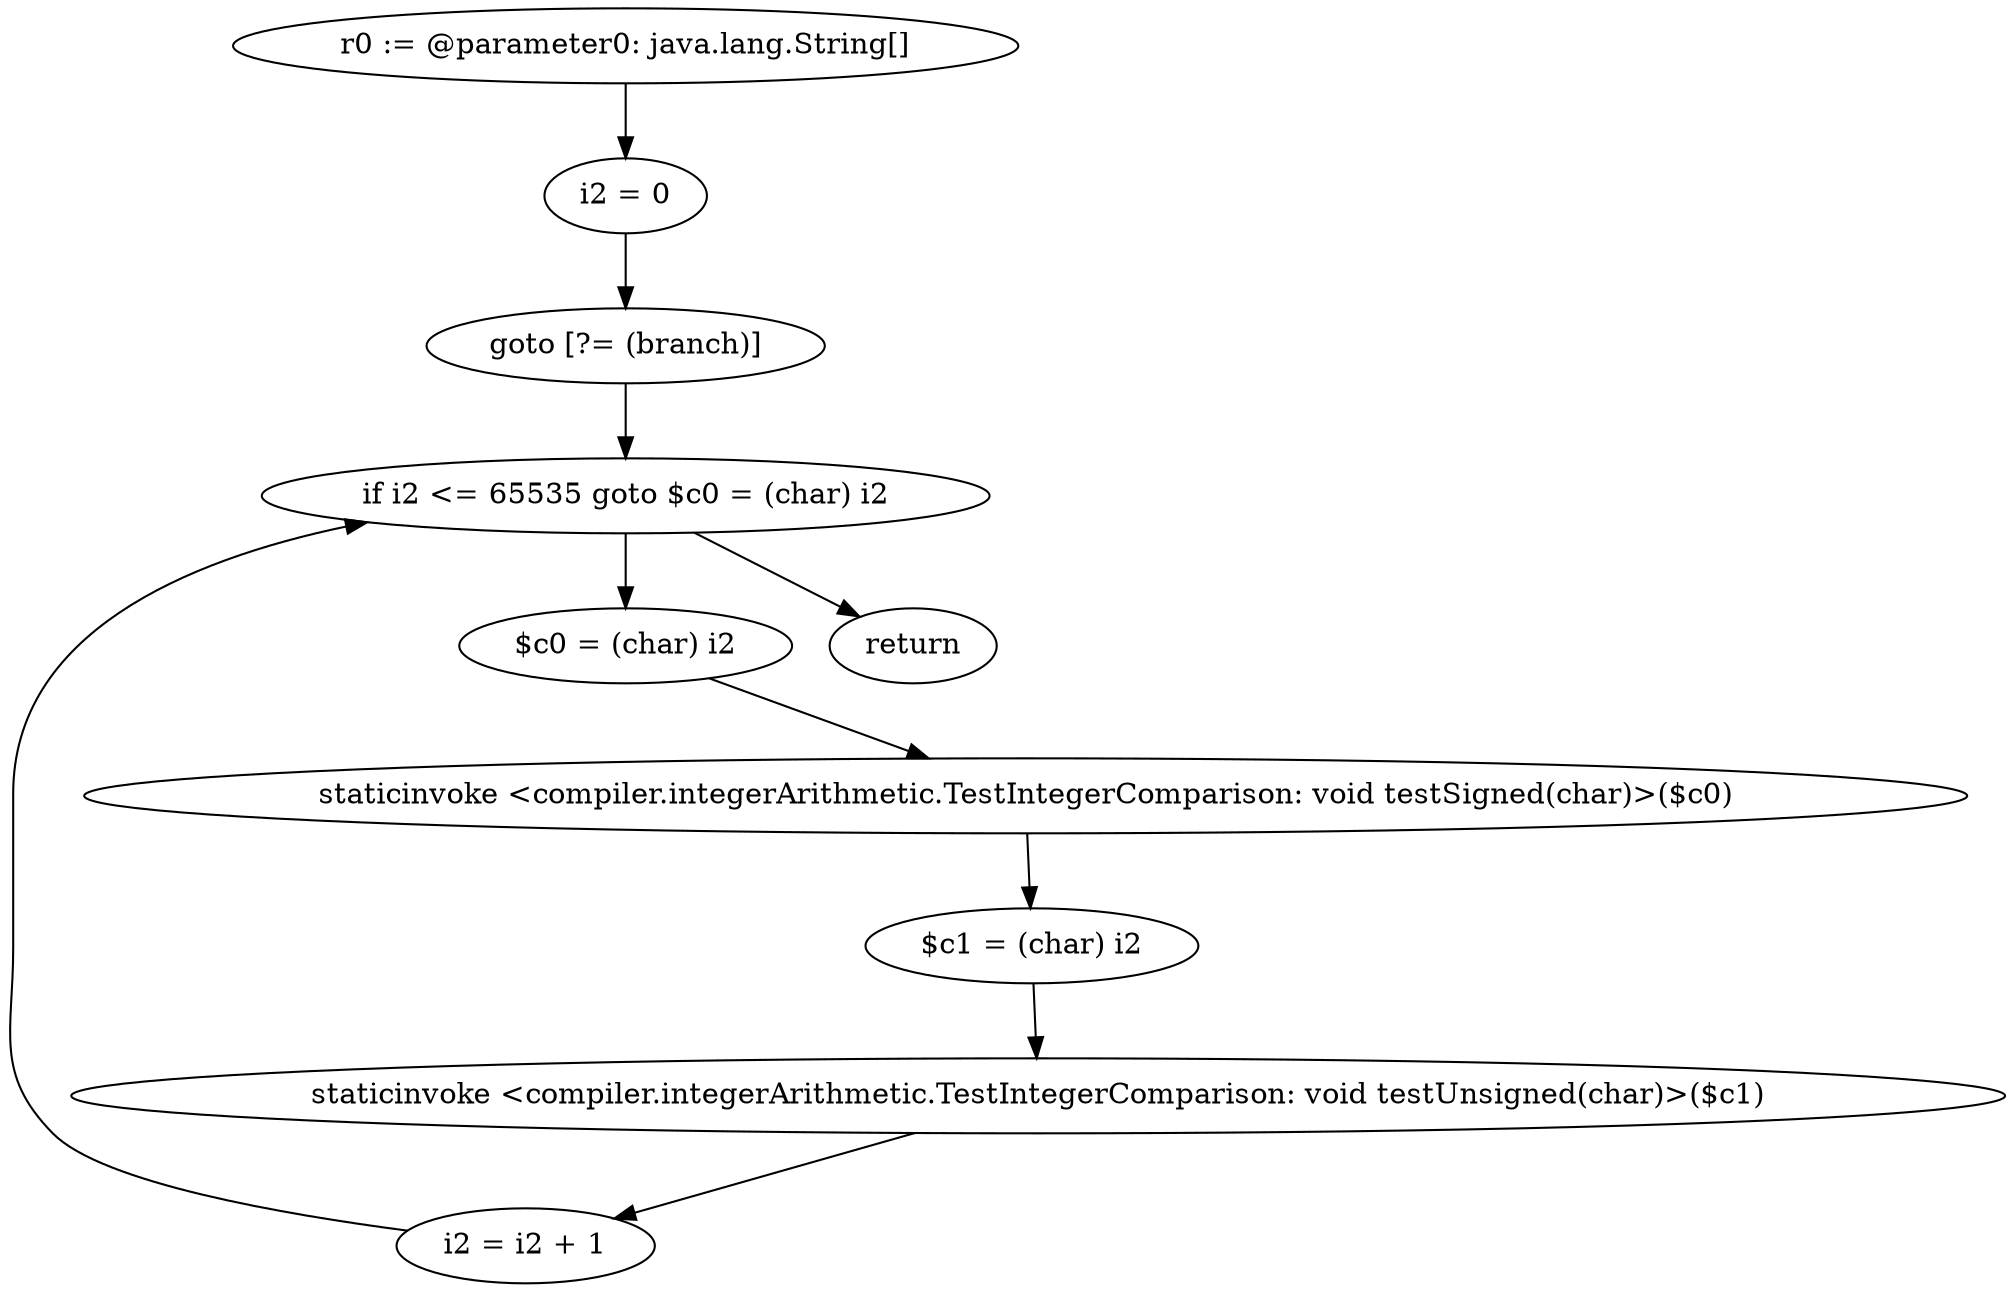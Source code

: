 digraph "unitGraph" {
    "r0 := @parameter0: java.lang.String[]"
    "i2 = 0"
    "goto [?= (branch)]"
    "$c0 = (char) i2"
    "staticinvoke <compiler.integerArithmetic.TestIntegerComparison: void testSigned(char)>($c0)"
    "$c1 = (char) i2"
    "staticinvoke <compiler.integerArithmetic.TestIntegerComparison: void testUnsigned(char)>($c1)"
    "i2 = i2 + 1"
    "if i2 <= 65535 goto $c0 = (char) i2"
    "return"
    "r0 := @parameter0: java.lang.String[]"->"i2 = 0";
    "i2 = 0"->"goto [?= (branch)]";
    "goto [?= (branch)]"->"if i2 <= 65535 goto $c0 = (char) i2";
    "$c0 = (char) i2"->"staticinvoke <compiler.integerArithmetic.TestIntegerComparison: void testSigned(char)>($c0)";
    "staticinvoke <compiler.integerArithmetic.TestIntegerComparison: void testSigned(char)>($c0)"->"$c1 = (char) i2";
    "$c1 = (char) i2"->"staticinvoke <compiler.integerArithmetic.TestIntegerComparison: void testUnsigned(char)>($c1)";
    "staticinvoke <compiler.integerArithmetic.TestIntegerComparison: void testUnsigned(char)>($c1)"->"i2 = i2 + 1";
    "i2 = i2 + 1"->"if i2 <= 65535 goto $c0 = (char) i2";
    "if i2 <= 65535 goto $c0 = (char) i2"->"return";
    "if i2 <= 65535 goto $c0 = (char) i2"->"$c0 = (char) i2";
}
